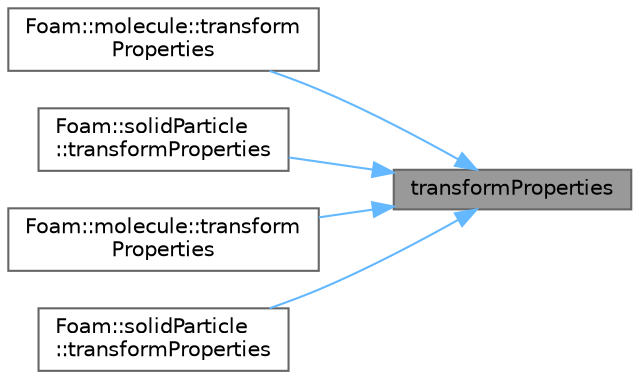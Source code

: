 digraph "transformProperties"
{
 // LATEX_PDF_SIZE
  bgcolor="transparent";
  edge [fontname=Helvetica,fontsize=10,labelfontname=Helvetica,labelfontsize=10];
  node [fontname=Helvetica,fontsize=10,shape=box,height=0.2,width=0.4];
  rankdir="RL";
  Node1 [id="Node000001",label="transformProperties",height=0.2,width=0.4,color="gray40", fillcolor="grey60", style="filled", fontcolor="black",tooltip=" "];
  Node1 -> Node2 [id="edge1_Node000001_Node000002",dir="back",color="steelblue1",style="solid",tooltip=" "];
  Node2 [id="Node000002",label="Foam::molecule::transform\lProperties",height=0.2,width=0.4,color="grey40", fillcolor="white", style="filled",URL="$classFoam_1_1molecule.html#a021e6438cfdab7a29053eb812cda8ea3",tooltip=" "];
  Node1 -> Node3 [id="edge2_Node000001_Node000003",dir="back",color="steelblue1",style="solid",tooltip=" "];
  Node3 [id="Node000003",label="Foam::solidParticle\l::transformProperties",height=0.2,width=0.4,color="grey40", fillcolor="white", style="filled",URL="$classFoam_1_1solidParticle.html#a021e6438cfdab7a29053eb812cda8ea3",tooltip=" "];
  Node1 -> Node4 [id="edge3_Node000001_Node000004",dir="back",color="steelblue1",style="solid",tooltip=" "];
  Node4 [id="Node000004",label="Foam::molecule::transform\lProperties",height=0.2,width=0.4,color="grey40", fillcolor="white", style="filled",URL="$classFoam_1_1molecule.html#a48ab480687fc7c5bbf02359625f28440",tooltip=" "];
  Node1 -> Node5 [id="edge4_Node000001_Node000005",dir="back",color="steelblue1",style="solid",tooltip=" "];
  Node5 [id="Node000005",label="Foam::solidParticle\l::transformProperties",height=0.2,width=0.4,color="grey40", fillcolor="white", style="filled",URL="$classFoam_1_1solidParticle.html#a48ab480687fc7c5bbf02359625f28440",tooltip=" "];
}
